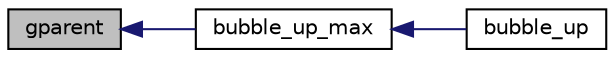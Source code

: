 digraph "gparent"
{
 // INTERACTIVE_SVG=YES
  edge [fontname="Helvetica",fontsize="10",labelfontname="Helvetica",labelfontsize="10"];
  node [fontname="Helvetica",fontsize="10",shape=record];
  rankdir="LR";
  Node1 [label="gparent",height=0.2,width=0.4,color="black", fillcolor="grey75", style="filled", fontcolor="black"];
  Node1 -> Node2 [dir="back",color="midnightblue",fontsize="10",style="solid",fontname="Helvetica"];
  Node2 [label="bubble_up_max",height=0.2,width=0.4,color="black", fillcolor="white", style="filled",URL="$d2/d49/mmheap_8h.html#ab9670afa414f19bad1cc990fb73ecb21"];
  Node2 -> Node3 [dir="back",color="midnightblue",fontsize="10",style="solid",fontname="Helvetica"];
  Node3 [label="bubble_up",height=0.2,width=0.4,color="black", fillcolor="white", style="filled",URL="$d2/d49/mmheap_8h.html#af2012f5605ce75b93ef74cf51d50bc38"];
}
